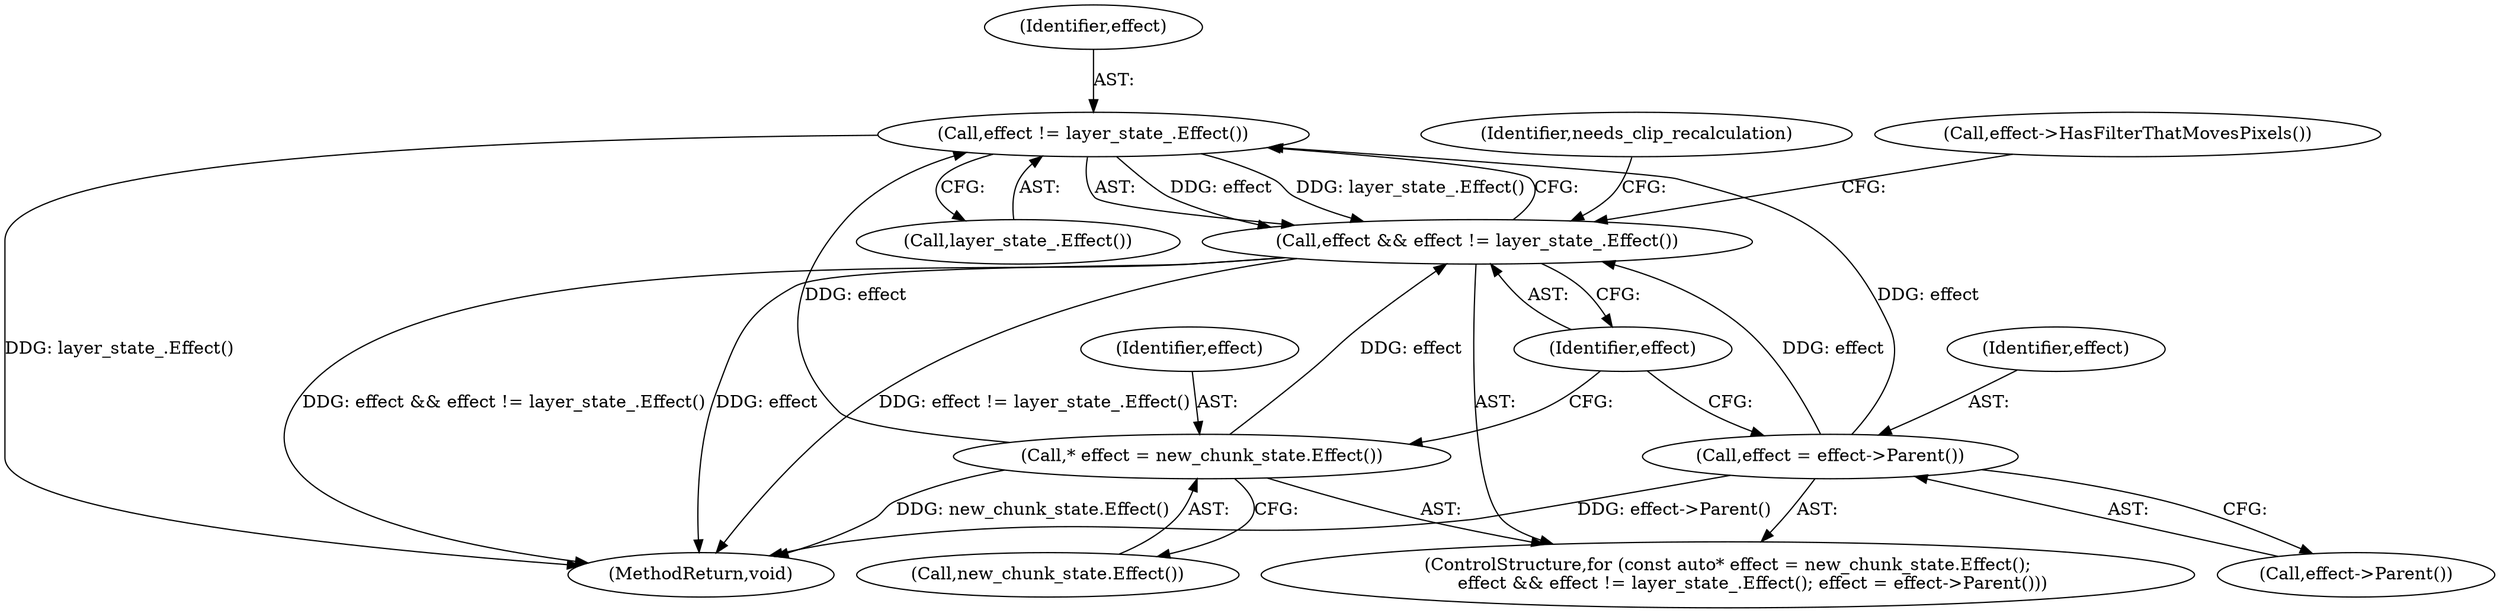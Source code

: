 digraph "0_Chrome_f911e11e7f6b5c0d6f5ee694a9871de6619889f7_17@pointer" {
"1000173" [label="(Call,effect != layer_state_.Effect())"];
"1000168" [label="(Call,* effect = new_chunk_state.Effect())"];
"1000176" [label="(Call,effect = effect->Parent())"];
"1000171" [label="(Call,effect && effect != layer_state_.Effect())"];
"1000220" [label="(MethodReturn,void)"];
"1000166" [label="(ControlStructure,for (const auto* effect = new_chunk_state.Effect();\n         effect && effect != layer_state_.Effect(); effect = effect->Parent()))"];
"1000176" [label="(Call,effect = effect->Parent())"];
"1000177" [label="(Identifier,effect)"];
"1000174" [label="(Identifier,effect)"];
"1000169" [label="(Identifier,effect)"];
"1000189" [label="(Identifier,needs_clip_recalculation)"];
"1000170" [label="(Call,new_chunk_state.Effect())"];
"1000181" [label="(Call,effect->HasFilterThatMovesPixels())"];
"1000168" [label="(Call,* effect = new_chunk_state.Effect())"];
"1000172" [label="(Identifier,effect)"];
"1000178" [label="(Call,effect->Parent())"];
"1000171" [label="(Call,effect && effect != layer_state_.Effect())"];
"1000173" [label="(Call,effect != layer_state_.Effect())"];
"1000175" [label="(Call,layer_state_.Effect())"];
"1000173" -> "1000171"  [label="AST: "];
"1000173" -> "1000175"  [label="CFG: "];
"1000174" -> "1000173"  [label="AST: "];
"1000175" -> "1000173"  [label="AST: "];
"1000171" -> "1000173"  [label="CFG: "];
"1000173" -> "1000220"  [label="DDG: layer_state_.Effect()"];
"1000173" -> "1000171"  [label="DDG: effect"];
"1000173" -> "1000171"  [label="DDG: layer_state_.Effect()"];
"1000168" -> "1000173"  [label="DDG: effect"];
"1000176" -> "1000173"  [label="DDG: effect"];
"1000168" -> "1000166"  [label="AST: "];
"1000168" -> "1000170"  [label="CFG: "];
"1000169" -> "1000168"  [label="AST: "];
"1000170" -> "1000168"  [label="AST: "];
"1000172" -> "1000168"  [label="CFG: "];
"1000168" -> "1000220"  [label="DDG: new_chunk_state.Effect()"];
"1000168" -> "1000171"  [label="DDG: effect"];
"1000176" -> "1000166"  [label="AST: "];
"1000176" -> "1000178"  [label="CFG: "];
"1000177" -> "1000176"  [label="AST: "];
"1000178" -> "1000176"  [label="AST: "];
"1000172" -> "1000176"  [label="CFG: "];
"1000176" -> "1000220"  [label="DDG: effect->Parent()"];
"1000176" -> "1000171"  [label="DDG: effect"];
"1000171" -> "1000166"  [label="AST: "];
"1000171" -> "1000172"  [label="CFG: "];
"1000172" -> "1000171"  [label="AST: "];
"1000181" -> "1000171"  [label="CFG: "];
"1000189" -> "1000171"  [label="CFG: "];
"1000171" -> "1000220"  [label="DDG: effect"];
"1000171" -> "1000220"  [label="DDG: effect != layer_state_.Effect()"];
"1000171" -> "1000220"  [label="DDG: effect && effect != layer_state_.Effect()"];
}
